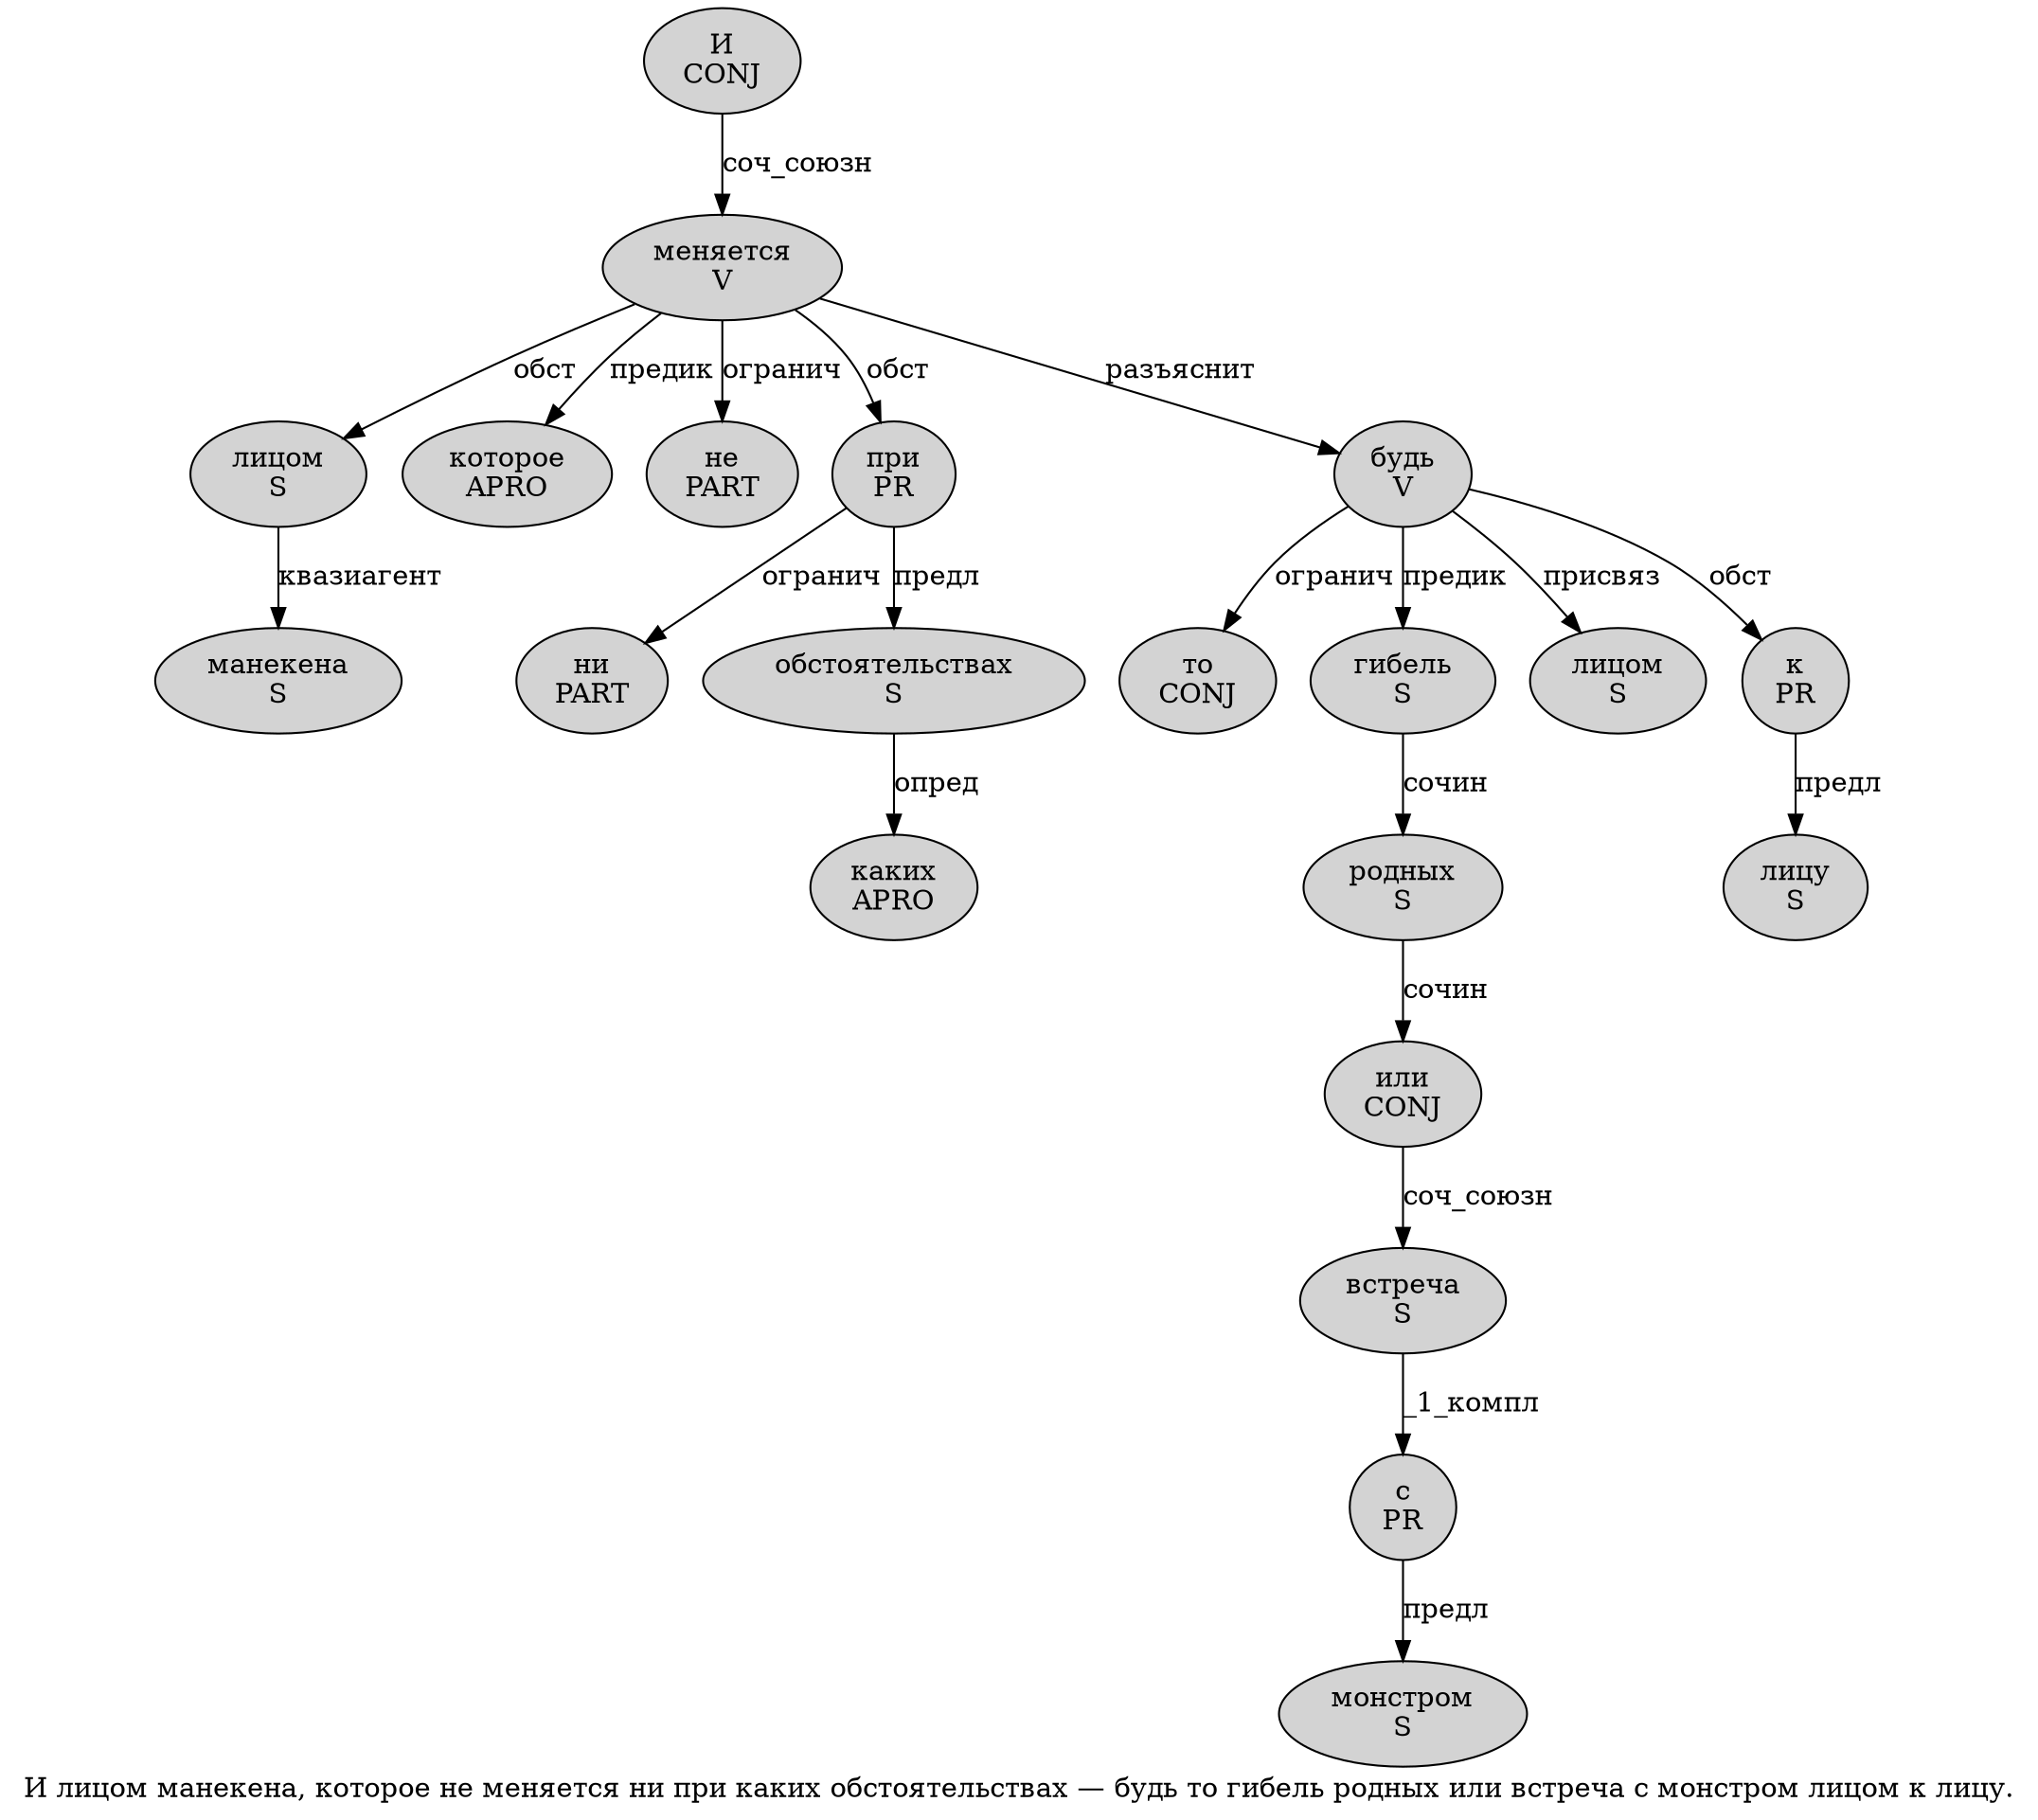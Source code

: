 digraph SENTENCE_4475 {
	graph [label="И лицом манекена, которое не меняется ни при каких обстоятельствах — будь то гибель родных или встреча с монстром лицом к лицу."]
	node [style=filled]
		0 [label="И
CONJ" color="" fillcolor=lightgray penwidth=1 shape=ellipse]
		1 [label="лицом
S" color="" fillcolor=lightgray penwidth=1 shape=ellipse]
		2 [label="манекена
S" color="" fillcolor=lightgray penwidth=1 shape=ellipse]
		4 [label="которое
APRO" color="" fillcolor=lightgray penwidth=1 shape=ellipse]
		5 [label="не
PART" color="" fillcolor=lightgray penwidth=1 shape=ellipse]
		6 [label="меняется
V" color="" fillcolor=lightgray penwidth=1 shape=ellipse]
		7 [label="ни
PART" color="" fillcolor=lightgray penwidth=1 shape=ellipse]
		8 [label="при
PR" color="" fillcolor=lightgray penwidth=1 shape=ellipse]
		9 [label="каких
APRO" color="" fillcolor=lightgray penwidth=1 shape=ellipse]
		10 [label="обстоятельствах
S" color="" fillcolor=lightgray penwidth=1 shape=ellipse]
		12 [label="будь
V" color="" fillcolor=lightgray penwidth=1 shape=ellipse]
		13 [label="то
CONJ" color="" fillcolor=lightgray penwidth=1 shape=ellipse]
		14 [label="гибель
S" color="" fillcolor=lightgray penwidth=1 shape=ellipse]
		15 [label="родных
S" color="" fillcolor=lightgray penwidth=1 shape=ellipse]
		16 [label="или
CONJ" color="" fillcolor=lightgray penwidth=1 shape=ellipse]
		17 [label="встреча
S" color="" fillcolor=lightgray penwidth=1 shape=ellipse]
		18 [label="с
PR" color="" fillcolor=lightgray penwidth=1 shape=ellipse]
		19 [label="монстром
S" color="" fillcolor=lightgray penwidth=1 shape=ellipse]
		20 [label="лицом
S" color="" fillcolor=lightgray penwidth=1 shape=ellipse]
		21 [label="к
PR" color="" fillcolor=lightgray penwidth=1 shape=ellipse]
		22 [label="лицу
S" color="" fillcolor=lightgray penwidth=1 shape=ellipse]
			12 -> 13 [label="огранич"]
			12 -> 14 [label="предик"]
			12 -> 20 [label="присвяз"]
			12 -> 21 [label="обст"]
			6 -> 1 [label="обст"]
			6 -> 4 [label="предик"]
			6 -> 5 [label="огранич"]
			6 -> 8 [label="обст"]
			6 -> 12 [label="разъяснит"]
			8 -> 7 [label="огранич"]
			8 -> 10 [label="предл"]
			1 -> 2 [label="квазиагент"]
			16 -> 17 [label="соч_союзн"]
			10 -> 9 [label="опред"]
			15 -> 16 [label="сочин"]
			14 -> 15 [label="сочин"]
			18 -> 19 [label="предл"]
			17 -> 18 [label="_1_компл"]
			0 -> 6 [label="соч_союзн"]
			21 -> 22 [label="предл"]
}